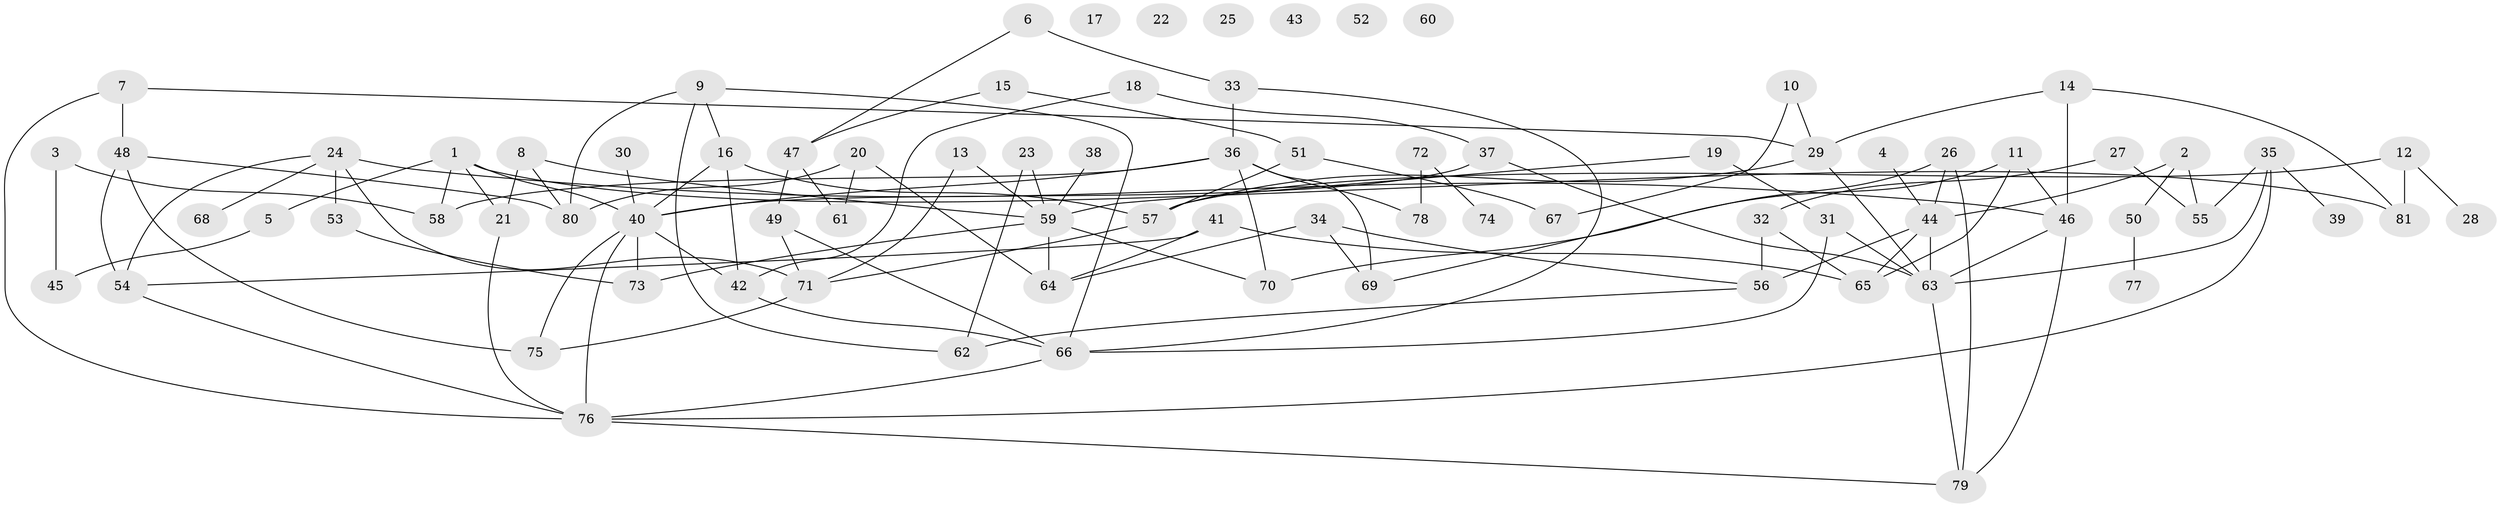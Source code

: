 // coarse degree distribution, {6: 0.09433962264150944, 4: 0.16981132075471697, 2: 0.1320754716981132, 1: 0.1320754716981132, 8: 0.05660377358490566, 7: 0.03773584905660377, 5: 0.07547169811320754, 0: 0.11320754716981132, 3: 0.16981132075471697, 10: 0.018867924528301886}
// Generated by graph-tools (version 1.1) at 2025/41/03/06/25 10:41:23]
// undirected, 81 vertices, 122 edges
graph export_dot {
graph [start="1"]
  node [color=gray90,style=filled];
  1;
  2;
  3;
  4;
  5;
  6;
  7;
  8;
  9;
  10;
  11;
  12;
  13;
  14;
  15;
  16;
  17;
  18;
  19;
  20;
  21;
  22;
  23;
  24;
  25;
  26;
  27;
  28;
  29;
  30;
  31;
  32;
  33;
  34;
  35;
  36;
  37;
  38;
  39;
  40;
  41;
  42;
  43;
  44;
  45;
  46;
  47;
  48;
  49;
  50;
  51;
  52;
  53;
  54;
  55;
  56;
  57;
  58;
  59;
  60;
  61;
  62;
  63;
  64;
  65;
  66;
  67;
  68;
  69;
  70;
  71;
  72;
  73;
  74;
  75;
  76;
  77;
  78;
  79;
  80;
  81;
  1 -- 5;
  1 -- 21;
  1 -- 40;
  1 -- 58;
  1 -- 81;
  2 -- 44;
  2 -- 50;
  2 -- 55;
  3 -- 45;
  3 -- 58;
  4 -- 44;
  5 -- 45;
  6 -- 33;
  6 -- 47;
  7 -- 29;
  7 -- 48;
  7 -- 76;
  8 -- 21;
  8 -- 59;
  8 -- 80;
  9 -- 16;
  9 -- 62;
  9 -- 66;
  9 -- 80;
  10 -- 29;
  10 -- 67;
  11 -- 46;
  11 -- 65;
  11 -- 70;
  12 -- 28;
  12 -- 57;
  12 -- 81;
  13 -- 59;
  13 -- 71;
  14 -- 29;
  14 -- 46;
  14 -- 81;
  15 -- 47;
  15 -- 51;
  16 -- 40;
  16 -- 42;
  16 -- 57;
  18 -- 37;
  18 -- 42;
  19 -- 31;
  19 -- 59;
  20 -- 61;
  20 -- 64;
  20 -- 80;
  21 -- 76;
  23 -- 59;
  23 -- 62;
  24 -- 46;
  24 -- 53;
  24 -- 54;
  24 -- 68;
  24 -- 71;
  26 -- 44;
  26 -- 69;
  26 -- 79;
  27 -- 32;
  27 -- 55;
  29 -- 57;
  29 -- 63;
  30 -- 40;
  31 -- 63;
  31 -- 66;
  32 -- 56;
  32 -- 65;
  33 -- 36;
  33 -- 66;
  34 -- 56;
  34 -- 64;
  34 -- 69;
  35 -- 39;
  35 -- 55;
  35 -- 63;
  35 -- 76;
  36 -- 40;
  36 -- 58;
  36 -- 69;
  36 -- 70;
  36 -- 78;
  37 -- 40;
  37 -- 63;
  38 -- 59;
  40 -- 42;
  40 -- 73;
  40 -- 75;
  40 -- 76;
  41 -- 54;
  41 -- 64;
  41 -- 65;
  42 -- 66;
  44 -- 56;
  44 -- 63;
  44 -- 65;
  46 -- 63;
  46 -- 79;
  47 -- 49;
  47 -- 61;
  48 -- 54;
  48 -- 75;
  48 -- 80;
  49 -- 66;
  49 -- 71;
  50 -- 77;
  51 -- 57;
  51 -- 67;
  53 -- 73;
  54 -- 76;
  56 -- 62;
  57 -- 71;
  59 -- 64;
  59 -- 70;
  59 -- 73;
  63 -- 79;
  66 -- 76;
  71 -- 75;
  72 -- 74;
  72 -- 78;
  76 -- 79;
}
